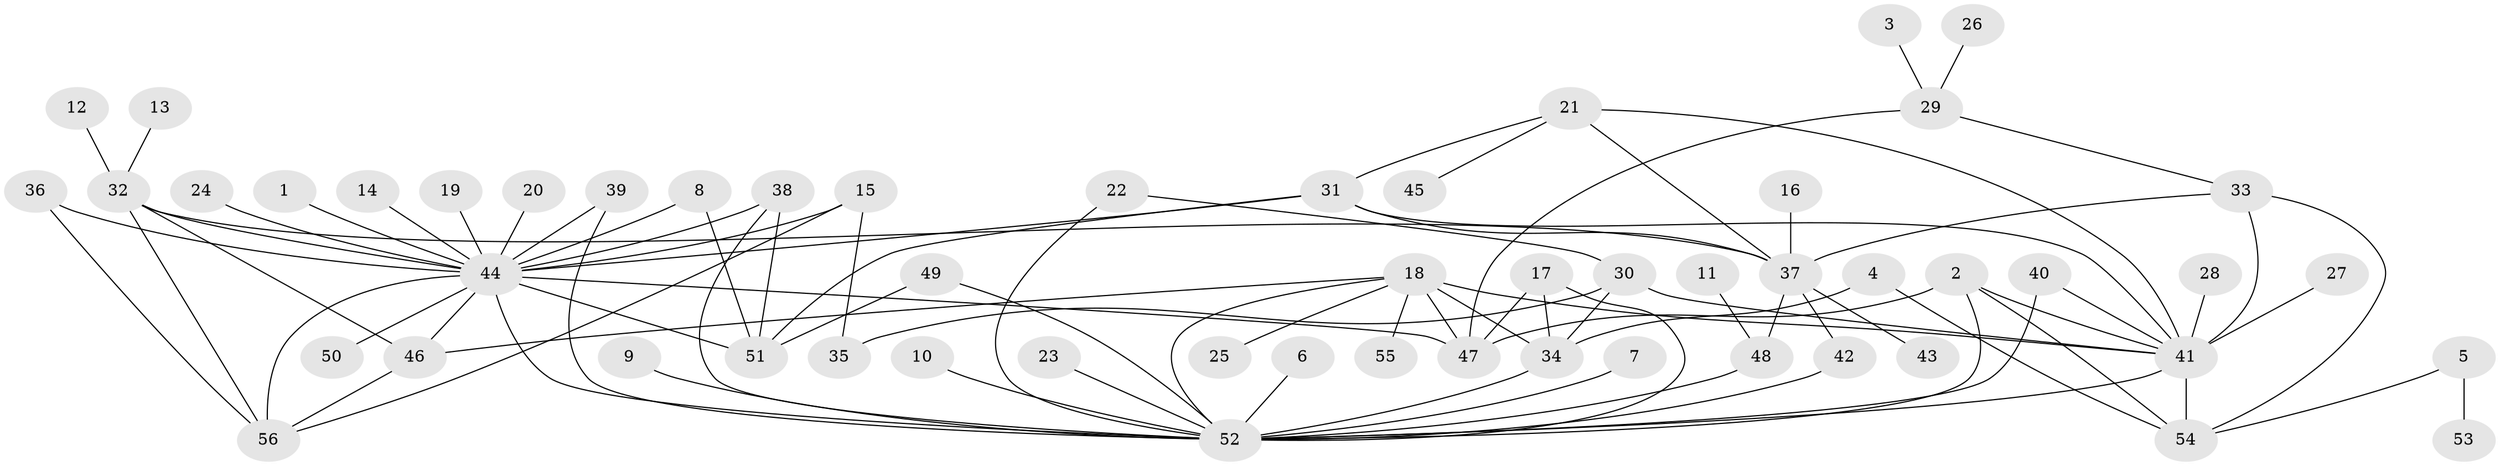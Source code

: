 // original degree distribution, {15: 0.007194244604316547, 22: 0.007194244604316547, 23: 0.007194244604316547, 6: 0.02158273381294964, 3: 0.11510791366906475, 11: 0.007194244604316547, 2: 0.2158273381294964, 1: 0.49640287769784175, 8: 0.02877697841726619, 4: 0.050359712230215826, 5: 0.03597122302158273, 7: 0.007194244604316547}
// Generated by graph-tools (version 1.1) at 2025/36/03/04/25 23:36:41]
// undirected, 56 vertices, 89 edges
graph export_dot {
  node [color=gray90,style=filled];
  1;
  2;
  3;
  4;
  5;
  6;
  7;
  8;
  9;
  10;
  11;
  12;
  13;
  14;
  15;
  16;
  17;
  18;
  19;
  20;
  21;
  22;
  23;
  24;
  25;
  26;
  27;
  28;
  29;
  30;
  31;
  32;
  33;
  34;
  35;
  36;
  37;
  38;
  39;
  40;
  41;
  42;
  43;
  44;
  45;
  46;
  47;
  48;
  49;
  50;
  51;
  52;
  53;
  54;
  55;
  56;
  1 -- 44 [weight=1.0];
  2 -- 41 [weight=1.0];
  2 -- 47 [weight=1.0];
  2 -- 52 [weight=1.0];
  2 -- 54 [weight=1.0];
  3 -- 29 [weight=1.0];
  4 -- 34 [weight=1.0];
  4 -- 54 [weight=1.0];
  5 -- 53 [weight=1.0];
  5 -- 54 [weight=1.0];
  6 -- 52 [weight=1.0];
  7 -- 52 [weight=1.0];
  8 -- 44 [weight=1.0];
  8 -- 51 [weight=1.0];
  9 -- 52 [weight=1.0];
  10 -- 52 [weight=1.0];
  11 -- 48 [weight=1.0];
  12 -- 32 [weight=1.0];
  13 -- 32 [weight=1.0];
  14 -- 44 [weight=1.0];
  15 -- 35 [weight=1.0];
  15 -- 44 [weight=1.0];
  15 -- 56 [weight=1.0];
  16 -- 37 [weight=1.0];
  17 -- 34 [weight=1.0];
  17 -- 47 [weight=1.0];
  17 -- 52 [weight=2.0];
  18 -- 25 [weight=1.0];
  18 -- 34 [weight=1.0];
  18 -- 41 [weight=2.0];
  18 -- 46 [weight=1.0];
  18 -- 47 [weight=2.0];
  18 -- 52 [weight=1.0];
  18 -- 55 [weight=1.0];
  19 -- 44 [weight=1.0];
  20 -- 44 [weight=1.0];
  21 -- 31 [weight=1.0];
  21 -- 37 [weight=1.0];
  21 -- 41 [weight=1.0];
  21 -- 45 [weight=1.0];
  22 -- 30 [weight=1.0];
  22 -- 52 [weight=1.0];
  23 -- 52 [weight=1.0];
  24 -- 44 [weight=1.0];
  26 -- 29 [weight=1.0];
  27 -- 41 [weight=1.0];
  28 -- 41 [weight=1.0];
  29 -- 33 [weight=1.0];
  29 -- 47 [weight=1.0];
  30 -- 34 [weight=1.0];
  30 -- 35 [weight=1.0];
  30 -- 41 [weight=1.0];
  31 -- 37 [weight=1.0];
  31 -- 41 [weight=1.0];
  31 -- 44 [weight=1.0];
  31 -- 51 [weight=1.0];
  32 -- 37 [weight=1.0];
  32 -- 44 [weight=1.0];
  32 -- 46 [weight=1.0];
  32 -- 56 [weight=1.0];
  33 -- 37 [weight=1.0];
  33 -- 41 [weight=1.0];
  33 -- 54 [weight=1.0];
  34 -- 52 [weight=1.0];
  36 -- 44 [weight=1.0];
  36 -- 56 [weight=1.0];
  37 -- 42 [weight=1.0];
  37 -- 43 [weight=1.0];
  37 -- 48 [weight=1.0];
  38 -- 44 [weight=1.0];
  38 -- 51 [weight=1.0];
  38 -- 52 [weight=2.0];
  39 -- 44 [weight=1.0];
  39 -- 52 [weight=1.0];
  40 -- 41 [weight=1.0];
  40 -- 52 [weight=1.0];
  41 -- 52 [weight=1.0];
  41 -- 54 [weight=1.0];
  42 -- 52 [weight=1.0];
  44 -- 46 [weight=1.0];
  44 -- 47 [weight=3.0];
  44 -- 50 [weight=1.0];
  44 -- 51 [weight=1.0];
  44 -- 52 [weight=1.0];
  44 -- 56 [weight=1.0];
  46 -- 56 [weight=1.0];
  48 -- 52 [weight=1.0];
  49 -- 51 [weight=1.0];
  49 -- 52 [weight=1.0];
}
